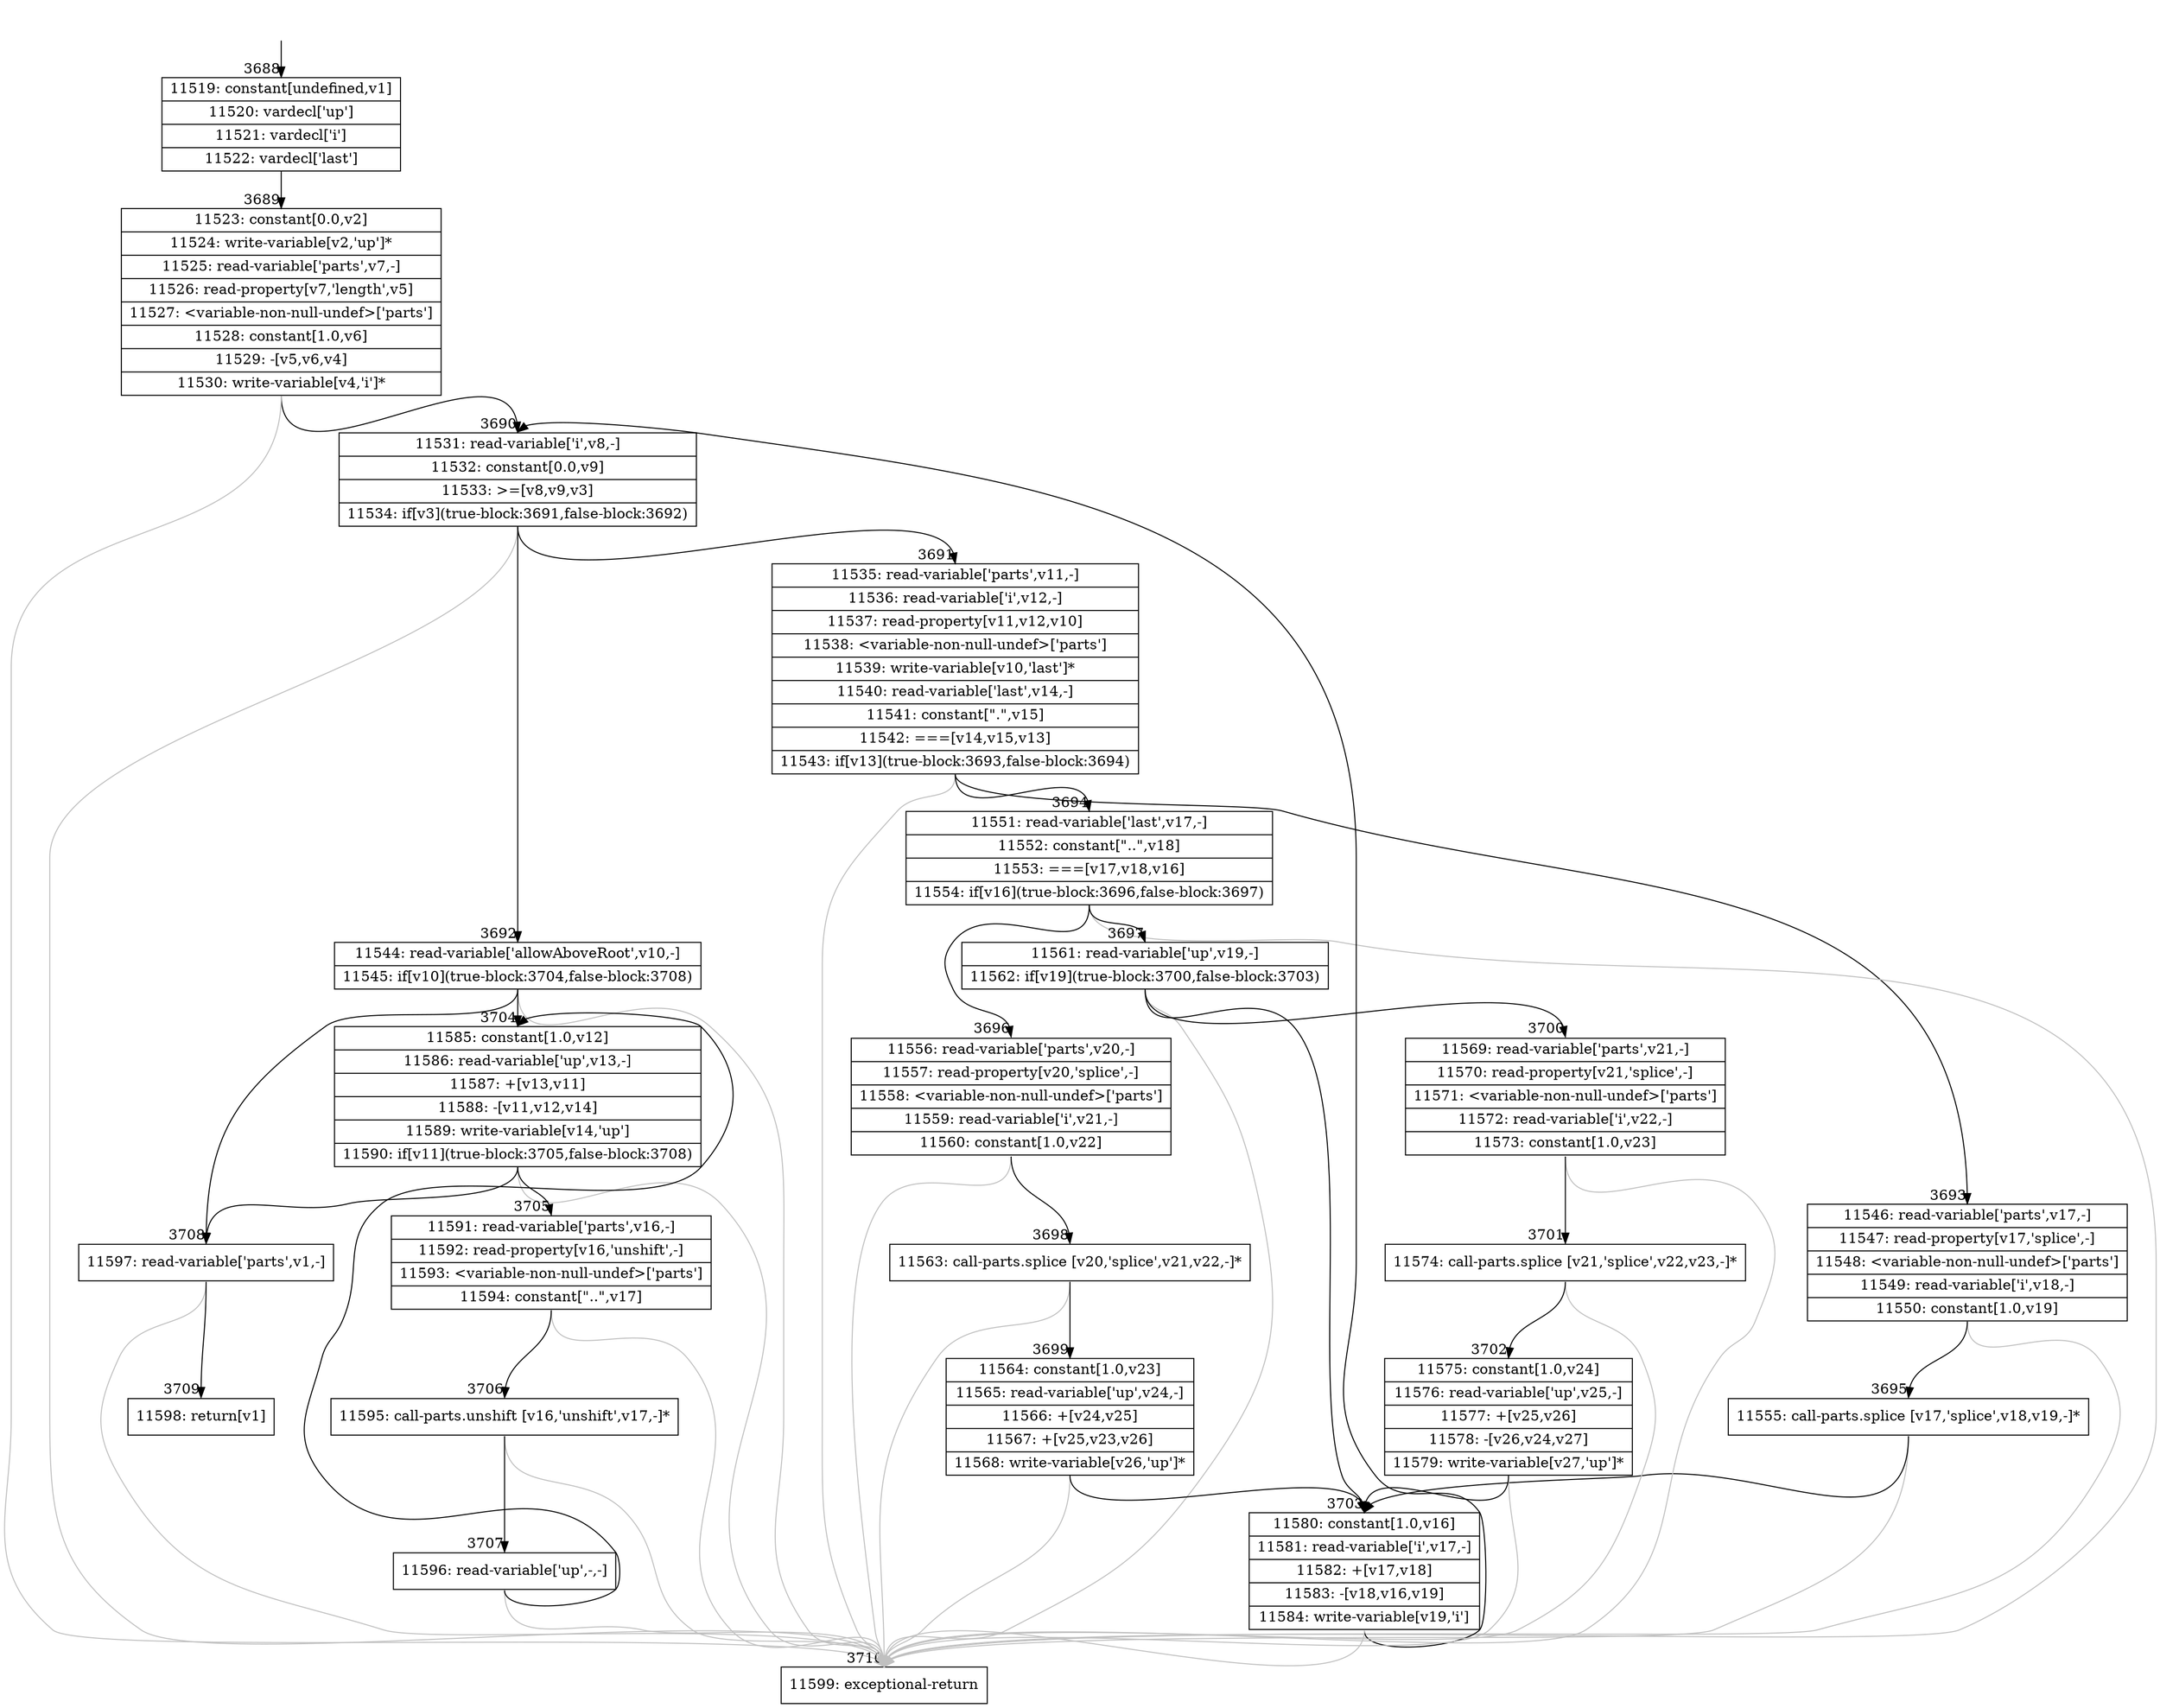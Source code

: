 digraph {
rankdir="TD"
BB_entry214[shape=none,label=""];
BB_entry214 -> BB3688 [tailport=s, headport=n, headlabel="    3688"]
BB3688 [shape=record label="{11519: constant[undefined,v1]|11520: vardecl['up']|11521: vardecl['i']|11522: vardecl['last']}" ] 
BB3688 -> BB3689 [tailport=s, headport=n, headlabel="      3689"]
BB3689 [shape=record label="{11523: constant[0.0,v2]|11524: write-variable[v2,'up']*|11525: read-variable['parts',v7,-]|11526: read-property[v7,'length',v5]|11527: \<variable-non-null-undef\>['parts']|11528: constant[1.0,v6]|11529: -[v5,v6,v4]|11530: write-variable[v4,'i']*}" ] 
BB3689 -> BB3690 [tailport=s, headport=n, headlabel="      3690"]
BB3689 -> BB3710 [tailport=s, headport=n, color=gray, headlabel="      3710"]
BB3690 [shape=record label="{11531: read-variable['i',v8,-]|11532: constant[0.0,v9]|11533: \>=[v8,v9,v3]|11534: if[v3](true-block:3691,false-block:3692)}" ] 
BB3690 -> BB3691 [tailport=s, headport=n, headlabel="      3691"]
BB3690 -> BB3692 [tailport=s, headport=n, headlabel="      3692"]
BB3690 -> BB3710 [tailport=s, headport=n, color=gray]
BB3691 [shape=record label="{11535: read-variable['parts',v11,-]|11536: read-variable['i',v12,-]|11537: read-property[v11,v12,v10]|11538: \<variable-non-null-undef\>['parts']|11539: write-variable[v10,'last']*|11540: read-variable['last',v14,-]|11541: constant[\".\",v15]|11542: ===[v14,v15,v13]|11543: if[v13](true-block:3693,false-block:3694)}" ] 
BB3691 -> BB3693 [tailport=s, headport=n, headlabel="      3693"]
BB3691 -> BB3694 [tailport=s, headport=n, headlabel="      3694"]
BB3691 -> BB3710 [tailport=s, headport=n, color=gray]
BB3692 [shape=record label="{11544: read-variable['allowAboveRoot',v10,-]|11545: if[v10](true-block:3704,false-block:3708)}" ] 
BB3692 -> BB3704 [tailport=s, headport=n, headlabel="      3704"]
BB3692 -> BB3708 [tailport=s, headport=n, headlabel="      3708"]
BB3692 -> BB3710 [tailport=s, headport=n, color=gray]
BB3693 [shape=record label="{11546: read-variable['parts',v17,-]|11547: read-property[v17,'splice',-]|11548: \<variable-non-null-undef\>['parts']|11549: read-variable['i',v18,-]|11550: constant[1.0,v19]}" ] 
BB3693 -> BB3695 [tailport=s, headport=n, headlabel="      3695"]
BB3693 -> BB3710 [tailport=s, headport=n, color=gray]
BB3694 [shape=record label="{11551: read-variable['last',v17,-]|11552: constant[\"..\",v18]|11553: ===[v17,v18,v16]|11554: if[v16](true-block:3696,false-block:3697)}" ] 
BB3694 -> BB3696 [tailport=s, headport=n, headlabel="      3696"]
BB3694 -> BB3697 [tailport=s, headport=n, headlabel="      3697"]
BB3694 -> BB3710 [tailport=s, headport=n, color=gray]
BB3695 [shape=record label="{11555: call-parts.splice [v17,'splice',v18,v19,-]*}" ] 
BB3695 -> BB3703 [tailport=s, headport=n, headlabel="      3703"]
BB3695 -> BB3710 [tailport=s, headport=n, color=gray]
BB3696 [shape=record label="{11556: read-variable['parts',v20,-]|11557: read-property[v20,'splice',-]|11558: \<variable-non-null-undef\>['parts']|11559: read-variable['i',v21,-]|11560: constant[1.0,v22]}" ] 
BB3696 -> BB3698 [tailport=s, headport=n, headlabel="      3698"]
BB3696 -> BB3710 [tailport=s, headport=n, color=gray]
BB3697 [shape=record label="{11561: read-variable['up',v19,-]|11562: if[v19](true-block:3700,false-block:3703)}" ] 
BB3697 -> BB3700 [tailport=s, headport=n, headlabel="      3700"]
BB3697 -> BB3703 [tailport=s, headport=n]
BB3697 -> BB3710 [tailport=s, headport=n, color=gray]
BB3698 [shape=record label="{11563: call-parts.splice [v20,'splice',v21,v22,-]*}" ] 
BB3698 -> BB3699 [tailport=s, headport=n, headlabel="      3699"]
BB3698 -> BB3710 [tailport=s, headport=n, color=gray]
BB3699 [shape=record label="{11564: constant[1.0,v23]|11565: read-variable['up',v24,-]|11566: +[v24,v25]|11567: +[v25,v23,v26]|11568: write-variable[v26,'up']*}" ] 
BB3699 -> BB3703 [tailport=s, headport=n]
BB3699 -> BB3710 [tailport=s, headport=n, color=gray]
BB3700 [shape=record label="{11569: read-variable['parts',v21,-]|11570: read-property[v21,'splice',-]|11571: \<variable-non-null-undef\>['parts']|11572: read-variable['i',v22,-]|11573: constant[1.0,v23]}" ] 
BB3700 -> BB3701 [tailport=s, headport=n, headlabel="      3701"]
BB3700 -> BB3710 [tailport=s, headport=n, color=gray]
BB3701 [shape=record label="{11574: call-parts.splice [v21,'splice',v22,v23,-]*}" ] 
BB3701 -> BB3702 [tailport=s, headport=n, headlabel="      3702"]
BB3701 -> BB3710 [tailport=s, headport=n, color=gray]
BB3702 [shape=record label="{11575: constant[1.0,v24]|11576: read-variable['up',v25,-]|11577: +[v25,v26]|11578: -[v26,v24,v27]|11579: write-variable[v27,'up']*}" ] 
BB3702 -> BB3703 [tailport=s, headport=n]
BB3702 -> BB3710 [tailport=s, headport=n, color=gray]
BB3703 [shape=record label="{11580: constant[1.0,v16]|11581: read-variable['i',v17,-]|11582: +[v17,v18]|11583: -[v18,v16,v19]|11584: write-variable[v19,'i']}" ] 
BB3703 -> BB3690 [tailport=s, headport=n]
BB3703 -> BB3710 [tailport=s, headport=n, color=gray]
BB3704 [shape=record label="{11585: constant[1.0,v12]|11586: read-variable['up',v13,-]|11587: +[v13,v11]|11588: -[v11,v12,v14]|11589: write-variable[v14,'up']|11590: if[v11](true-block:3705,false-block:3708)}" ] 
BB3704 -> BB3705 [tailport=s, headport=n, headlabel="      3705"]
BB3704 -> BB3708 [tailport=s, headport=n]
BB3704 -> BB3710 [tailport=s, headport=n, color=gray]
BB3705 [shape=record label="{11591: read-variable['parts',v16,-]|11592: read-property[v16,'unshift',-]|11593: \<variable-non-null-undef\>['parts']|11594: constant[\"..\",v17]}" ] 
BB3705 -> BB3706 [tailport=s, headport=n, headlabel="      3706"]
BB3705 -> BB3710 [tailport=s, headport=n, color=gray]
BB3706 [shape=record label="{11595: call-parts.unshift [v16,'unshift',v17,-]*}" ] 
BB3706 -> BB3707 [tailport=s, headport=n, headlabel="      3707"]
BB3706 -> BB3710 [tailport=s, headport=n, color=gray]
BB3707 [shape=record label="{11596: read-variable['up',-,-]}" ] 
BB3707 -> BB3704 [tailport=s, headport=n]
BB3707 -> BB3710 [tailport=s, headport=n, color=gray]
BB3708 [shape=record label="{11597: read-variable['parts',v1,-]}" ] 
BB3708 -> BB3709 [tailport=s, headport=n, headlabel="      3709"]
BB3708 -> BB3710 [tailport=s, headport=n, color=gray]
BB3709 [shape=record label="{11598: return[v1]}" ] 
BB3710 [shape=record label="{11599: exceptional-return}" ] 
//#$~ 3910
}
